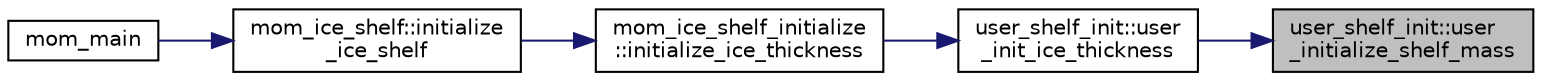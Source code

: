 digraph "user_shelf_init::user_initialize_shelf_mass"
{
 // INTERACTIVE_SVG=YES
 // LATEX_PDF_SIZE
  edge [fontname="Helvetica",fontsize="10",labelfontname="Helvetica",labelfontsize="10"];
  node [fontname="Helvetica",fontsize="10",shape=record];
  rankdir="RL";
  Node1 [label="user_shelf_init::user\l_initialize_shelf_mass",height=0.2,width=0.4,color="black", fillcolor="grey75", style="filled", fontcolor="black",tooltip="This subroutine sets up the initial mass and area covered by the ice shelf, based on user-provided co..."];
  Node1 -> Node2 [dir="back",color="midnightblue",fontsize="10",style="solid",fontname="Helvetica"];
  Node2 [label="user_shelf_init::user\l_init_ice_thickness",height=0.2,width=0.4,color="black", fillcolor="white", style="filled",URL="$namespaceuser__shelf__init.html#a2e30414d0486dbf423978be7eea677bd",tooltip="This subroutine updates the ice shelf thickness, as specified by user-provided code."];
  Node2 -> Node3 [dir="back",color="midnightblue",fontsize="10",style="solid",fontname="Helvetica"];
  Node3 [label="mom_ice_shelf_initialize\l::initialize_ice_thickness",height=0.2,width=0.4,color="black", fillcolor="white", style="filled",URL="$namespacemom__ice__shelf__initialize.html#a1a45ca83d02a01108e202584a95e7527",tooltip="Initialize ice shelf thickness."];
  Node3 -> Node4 [dir="back",color="midnightblue",fontsize="10",style="solid",fontname="Helvetica"];
  Node4 [label="mom_ice_shelf::initialize\l_ice_shelf",height=0.2,width=0.4,color="black", fillcolor="white", style="filled",URL="$namespacemom__ice__shelf.html#a5990f9918493ff4984245eac74e5f4d9",tooltip="Initializes shelf model data, parameters and diagnostics."];
  Node4 -> Node5 [dir="back",color="midnightblue",fontsize="10",style="solid",fontname="Helvetica"];
  Node5 [label="mom_main",height=0.2,width=0.4,color="black", fillcolor="white", style="filled",URL="$MOM__driver_8F90.html#a08fffeb2d8e8acbf9ed4609be6d258c6",tooltip=" "];
}
